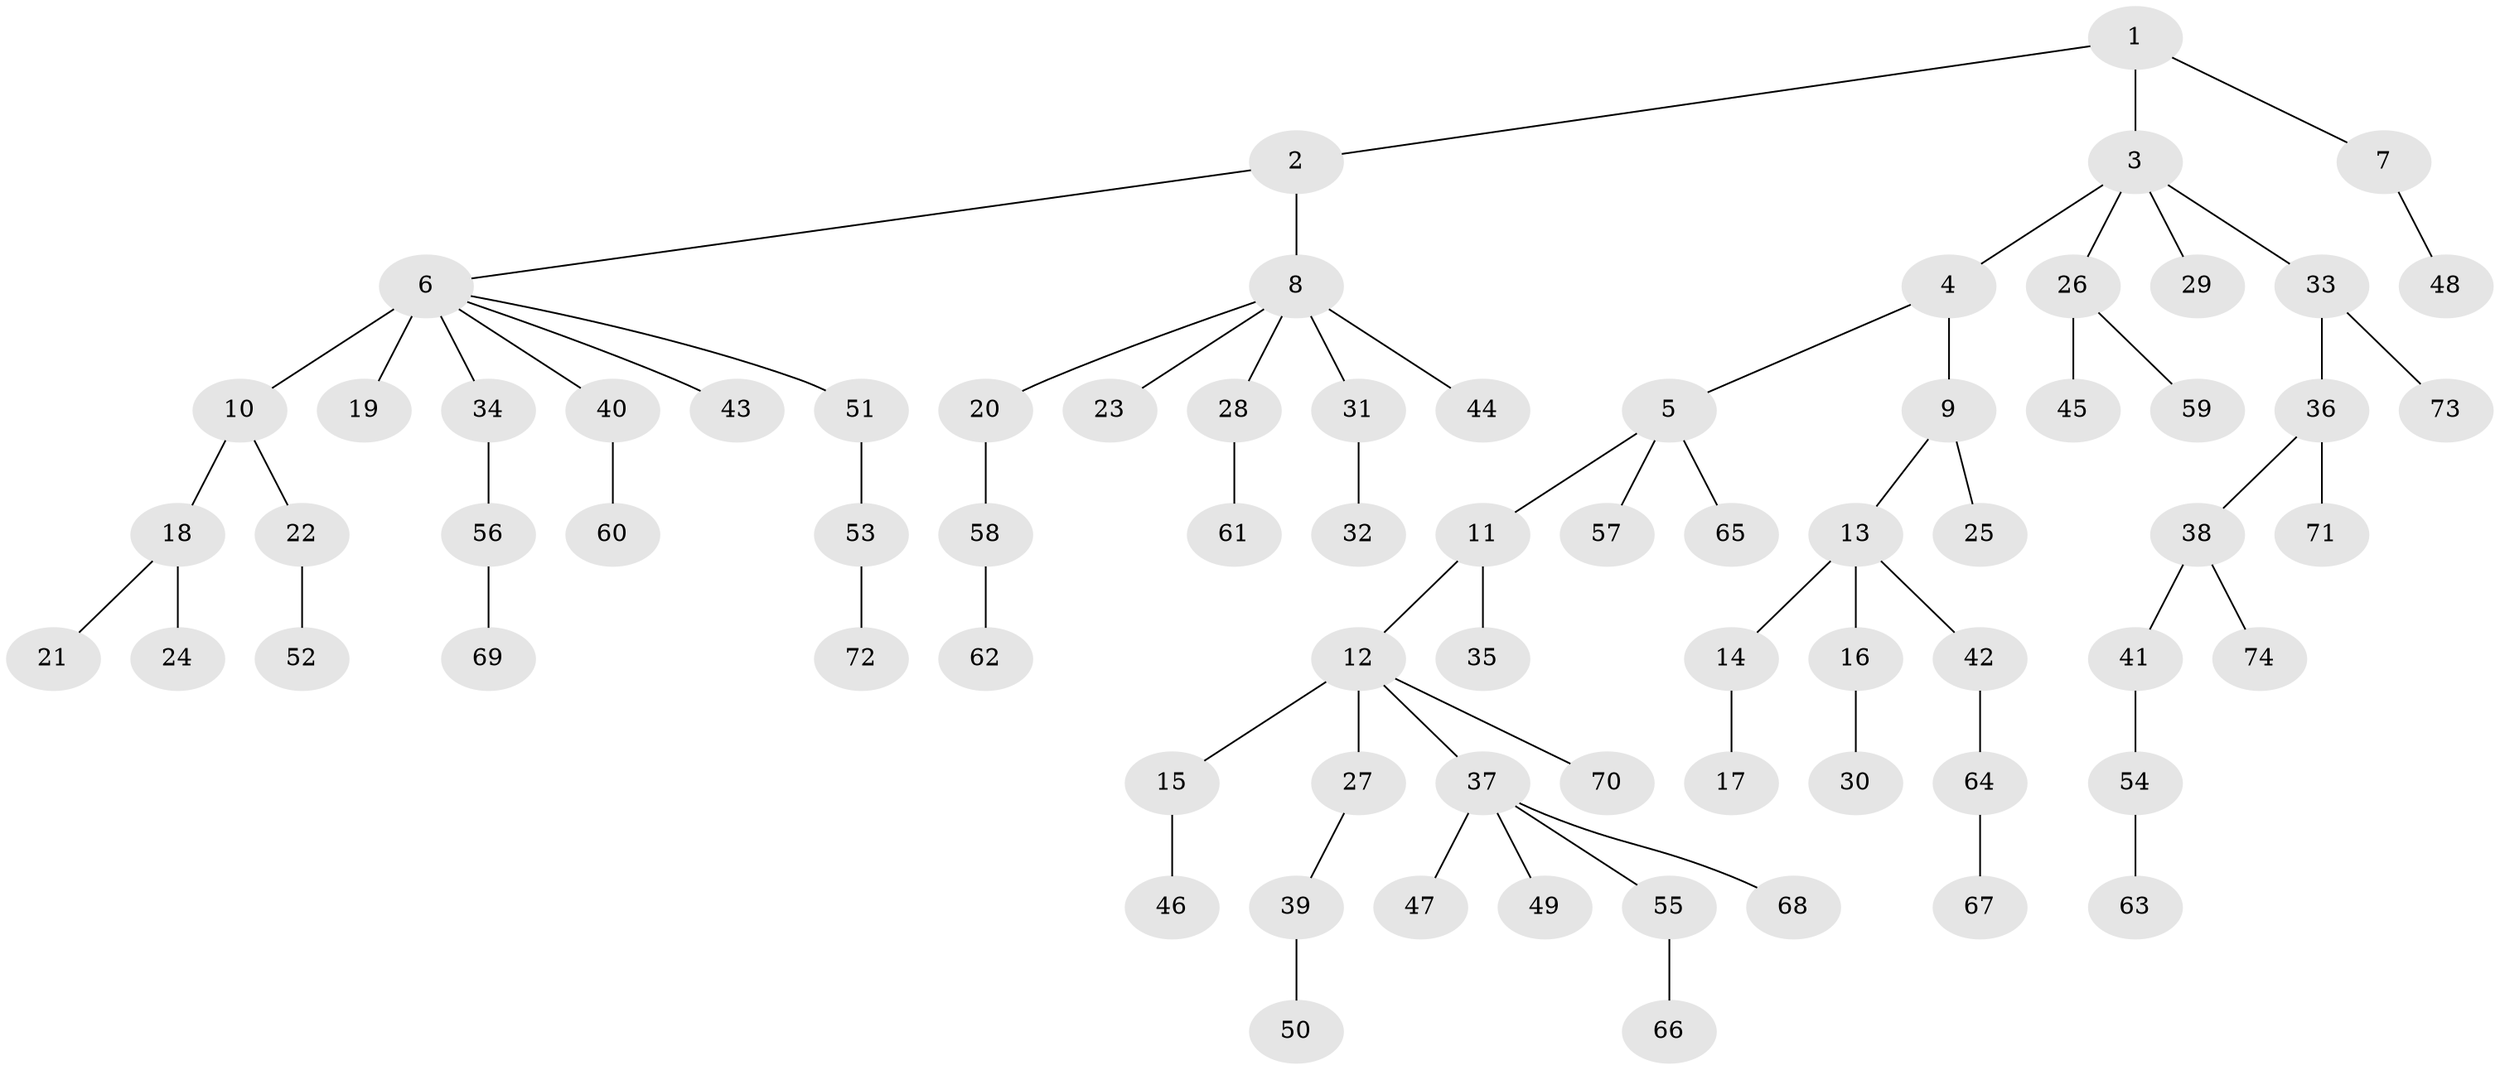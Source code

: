 // original degree distribution, {3: 0.11564625850340136, 4: 0.06802721088435375, 6: 0.027210884353741496, 2: 0.2789115646258503, 7: 0.013605442176870748, 5: 0.013605442176870748, 1: 0.48299319727891155}
// Generated by graph-tools (version 1.1) at 2025/36/03/09/25 02:36:28]
// undirected, 74 vertices, 73 edges
graph export_dot {
graph [start="1"]
  node [color=gray90,style=filled];
  1;
  2;
  3;
  4;
  5;
  6;
  7;
  8;
  9;
  10;
  11;
  12;
  13;
  14;
  15;
  16;
  17;
  18;
  19;
  20;
  21;
  22;
  23;
  24;
  25;
  26;
  27;
  28;
  29;
  30;
  31;
  32;
  33;
  34;
  35;
  36;
  37;
  38;
  39;
  40;
  41;
  42;
  43;
  44;
  45;
  46;
  47;
  48;
  49;
  50;
  51;
  52;
  53;
  54;
  55;
  56;
  57;
  58;
  59;
  60;
  61;
  62;
  63;
  64;
  65;
  66;
  67;
  68;
  69;
  70;
  71;
  72;
  73;
  74;
  1 -- 2 [weight=1.0];
  1 -- 3 [weight=1.0];
  1 -- 7 [weight=1.0];
  2 -- 6 [weight=1.0];
  2 -- 8 [weight=1.0];
  3 -- 4 [weight=1.0];
  3 -- 26 [weight=1.0];
  3 -- 29 [weight=1.0];
  3 -- 33 [weight=1.0];
  4 -- 5 [weight=1.0];
  4 -- 9 [weight=1.0];
  5 -- 11 [weight=1.0];
  5 -- 57 [weight=1.0];
  5 -- 65 [weight=1.0];
  6 -- 10 [weight=4.0];
  6 -- 19 [weight=1.0];
  6 -- 34 [weight=1.0];
  6 -- 40 [weight=1.0];
  6 -- 43 [weight=1.0];
  6 -- 51 [weight=1.0];
  7 -- 48 [weight=1.0];
  8 -- 20 [weight=1.0];
  8 -- 23 [weight=1.0];
  8 -- 28 [weight=1.0];
  8 -- 31 [weight=2.0];
  8 -- 44 [weight=1.0];
  9 -- 13 [weight=1.0];
  9 -- 25 [weight=3.0];
  10 -- 18 [weight=1.0];
  10 -- 22 [weight=1.0];
  11 -- 12 [weight=1.0];
  11 -- 35 [weight=1.0];
  12 -- 15 [weight=1.0];
  12 -- 27 [weight=2.0];
  12 -- 37 [weight=1.0];
  12 -- 70 [weight=1.0];
  13 -- 14 [weight=1.0];
  13 -- 16 [weight=1.0];
  13 -- 42 [weight=1.0];
  14 -- 17 [weight=1.0];
  15 -- 46 [weight=3.0];
  16 -- 30 [weight=1.0];
  18 -- 21 [weight=1.0];
  18 -- 24 [weight=5.0];
  20 -- 58 [weight=1.0];
  22 -- 52 [weight=1.0];
  26 -- 45 [weight=1.0];
  26 -- 59 [weight=1.0];
  27 -- 39 [weight=1.0];
  28 -- 61 [weight=1.0];
  31 -- 32 [weight=1.0];
  33 -- 36 [weight=1.0];
  33 -- 73 [weight=1.0];
  34 -- 56 [weight=1.0];
  36 -- 38 [weight=1.0];
  36 -- 71 [weight=2.0];
  37 -- 47 [weight=1.0];
  37 -- 49 [weight=1.0];
  37 -- 55 [weight=1.0];
  37 -- 68 [weight=1.0];
  38 -- 41 [weight=1.0];
  38 -- 74 [weight=1.0];
  39 -- 50 [weight=1.0];
  40 -- 60 [weight=2.0];
  41 -- 54 [weight=2.0];
  42 -- 64 [weight=1.0];
  51 -- 53 [weight=1.0];
  53 -- 72 [weight=1.0];
  54 -- 63 [weight=1.0];
  55 -- 66 [weight=1.0];
  56 -- 69 [weight=1.0];
  58 -- 62 [weight=2.0];
  64 -- 67 [weight=2.0];
}
